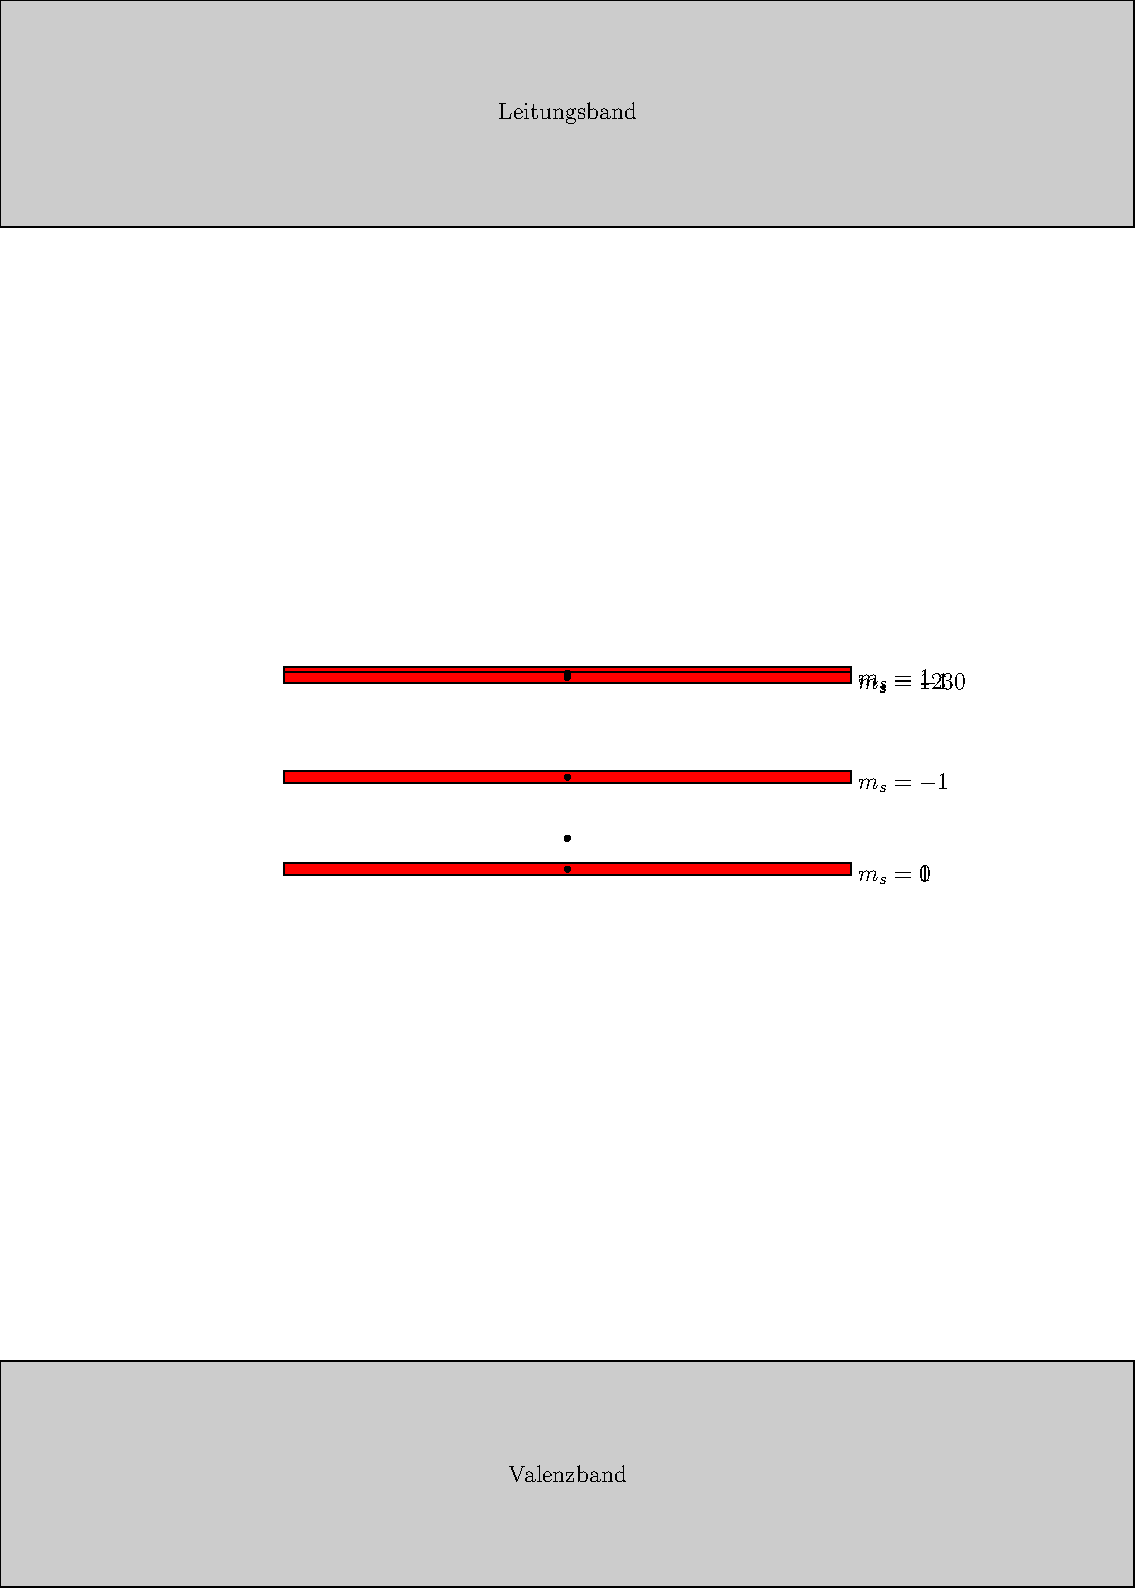 /*******************/
/* MAIN PARAMETERS */
/*******************/

real ENERGIE_LB_PRISTINE  = 17230;
real ENERGIE_VB_PRISTINE  = 12300;
real ENERGIE_VB_EXCITED   = 14290;
real ENERGIE_VB_UNEXCITED = 15123;

real OBERKANTE     = 100;
real UNTERKANTE    = 0;
real IMG_WIDTH     = 100;
real KANTEN_HEIGHT = 20;

string UNEXCITED_TITLE   = "A";
real UNEXCITED_VALUE_x   = 123;
string UNEXCITED_LABEL_x = "$m_s = 1230$";
real UNEXCITED_VALUE_y   = 142;
string UNEXCITED_LABEL_y = "$m_s = 1$";
real UNEXCITED_VALUE_z   = 124;
string UNEXCITED_LABEL_z = "$m_s = -1$";

string EXCITED_TITLE     = "C";
real EXCITED_VALUE_x     = 123;
string EXCITED_LABEL_x   = "$m_s = 0$";
real EXCITED_VALUE_y     = 123;
string EXCITED_LABEL_y   = "$m_s = 1$";
real EXCITED_VALUE_z     = 523;
string EXCITED_LABEL_z   = "$m_s = -1$";

//size(5cm,5cm);
unitsize(.2cm);


struct state {
  real energy;
  string title;
  real value;
  real VB          = ENERGIE_VB_PRISTINE;
  real LB          = ENERGIE_LB_PRISTINE;
  real DASH_WIDTH  = 50;
  real DASH_HEIGHT = 1;
  real X_COORD     = 25;
  real getPlottingValue ( ){
    real val = 100*(energy - VB)/(LB-VB);
    return val;
  };
  void init(real e, string l){
    energy = e;
    title = l;
    value = getPlottingValue();
  };
  pair getMiddlePoint (  ){
    real x,y;
    x = X_COORD+(DASH_WIDTH)/2;
    y = value + (DASH_HEIGHT)/2;
    return (x,y);
  };
  void draw (){
    filldraw(box((X_COORD,value),(X_COORD+DASH_WIDTH,value+DASH_HEIGHT)),red);
    label(title, (X_COORD+DASH_WIDTH,value), E);
  };
};
struct states {
  state[] states;
  string title     = "";
  pair getMiddlePoint (  ){
    real x,y;
    real[] Y,X;
    pair middle_point;
    for ( state s : states ) {
      middle_point = s.getMiddlePoint();
      Y.push(middle_point.y);
      X.push(middle_point.x);
    };
    x = sum(X)/X.length;
    y = sum(Y)/Y.length;
    return (x,y);
  };
  void setX ( real x ){
    for ( state s : states ) {
      s.X_COORD = x;
    }
  };
  void draw (){
    for ( state s : states ) {
      s.draw();
    }
  };
};


state unex_state1, unex_state2, unex_state3;
states unexcited_triplet;
state[] unex_group       = {unex_state1, unex_state2, unex_state3};
unex_state1.init(ENERGIE_VB_UNEXCITED+UNEXCITED_VALUE_x, UNEXCITED_LABEL_x);
unex_state2.init(ENERGIE_VB_UNEXCITED+UNEXCITED_VALUE_y, UNEXCITED_LABEL_y);
unex_state3.init(ENERGIE_VB_UNEXCITED+UNEXCITED_VALUE_z, UNEXCITED_LABEL_z);
unexcited_triplet.states = unex_group;


state ex_state1, ex_state2, ex_state3;
states excited_triplet;
state[] ex_group       = {ex_state1, ex_state2, ex_state3};
ex_state1.init(ENERGIE_VB_EXCITED+EXCITED_VALUE_x, EXCITED_LABEL_x);
ex_state2.init(ENERGIE_VB_EXCITED+EXCITED_VALUE_y, EXCITED_LABEL_y);
ex_state3.init(ENERGIE_VB_EXCITED+EXCITED_VALUE_z, EXCITED_LABEL_z);
excited_triplet.states = ex_group;


states[] all_states = {unexcited_triplet, excited_triplet};
for ( states group : all_states ) {
  group.draw();
  for ( state s : group.states ) {
    dot(s.getMiddlePoint());
    write(s.value);
  }
  dot(group.getMiddlePoint());
}


label("Leitungsband" , (IMG_WIDTH/2 , OBERKANTE+(KANTEN_HEIGHT)/2));
label("Valenzband"   , (IMG_WIDTH/2 , (UNTERKANTE-KANTEN_HEIGHT)/2));

path UNTERKANTE_BOX = box((0 , UNTERKANTE) , (IMG_WIDTH , UNTERKANTE - KANTEN_HEIGHT));
path OBERKANTE_BOX  = box((0 , OBERKANTE)  , (IMG_WIDTH , OBERKANTE + KANTEN_HEIGHT));

filldraw(OBERKANTE_BOX  , .8*white);
filldraw(UNTERKANTE_BOX , .8*white);



